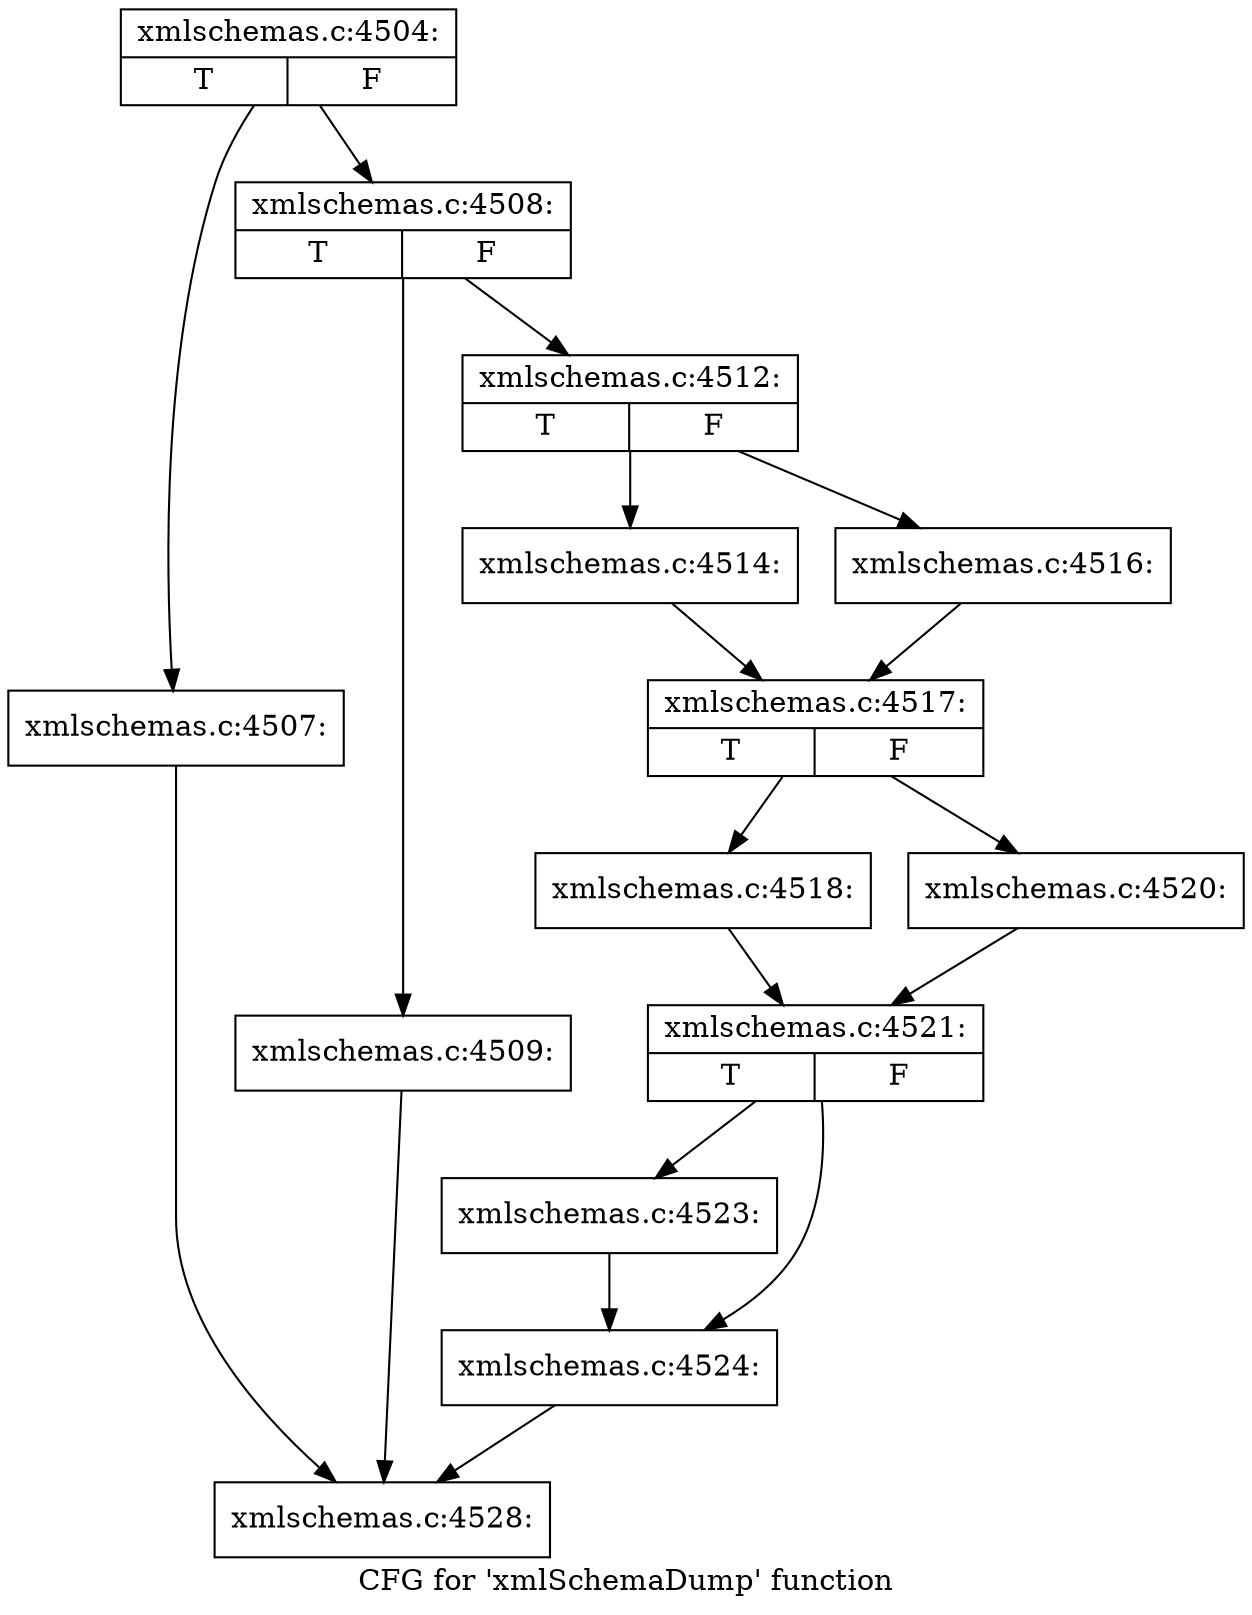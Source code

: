 digraph "CFG for 'xmlSchemaDump' function" {
	label="CFG for 'xmlSchemaDump' function";

	Node0x45ffd70 [shape=record,label="{xmlschemas.c:4504:|{<s0>T|<s1>F}}"];
	Node0x45ffd70 -> Node0x462fb80;
	Node0x45ffd70 -> Node0x462fbd0;
	Node0x462fb80 [shape=record,label="{xmlschemas.c:4507:}"];
	Node0x462fb80 -> Node0x4600360;
	Node0x462fbd0 [shape=record,label="{xmlschemas.c:4508:|{<s0>T|<s1>F}}"];
	Node0x462fbd0 -> Node0x462ffb0;
	Node0x462fbd0 -> Node0x4630000;
	Node0x462ffb0 [shape=record,label="{xmlschemas.c:4509:}"];
	Node0x462ffb0 -> Node0x4600360;
	Node0x4630000 [shape=record,label="{xmlschemas.c:4512:|{<s0>T|<s1>F}}"];
	Node0x4630000 -> Node0x4630bc0;
	Node0x4630000 -> Node0x46313d0;
	Node0x4630bc0 [shape=record,label="{xmlschemas.c:4514:}"];
	Node0x4630bc0 -> Node0x4631380;
	Node0x46313d0 [shape=record,label="{xmlschemas.c:4516:}"];
	Node0x46313d0 -> Node0x4631380;
	Node0x4631380 [shape=record,label="{xmlschemas.c:4517:|{<s0>T|<s1>F}}"];
	Node0x4631380 -> Node0x4631f60;
	Node0x4631380 -> Node0x4632000;
	Node0x4631f60 [shape=record,label="{xmlschemas.c:4518:}"];
	Node0x4631f60 -> Node0x4631fb0;
	Node0x4632000 [shape=record,label="{xmlschemas.c:4520:}"];
	Node0x4632000 -> Node0x4631fb0;
	Node0x4631fb0 [shape=record,label="{xmlschemas.c:4521:|{<s0>T|<s1>F}}"];
	Node0x4631fb0 -> Node0x4633050;
	Node0x4631fb0 -> Node0x46330a0;
	Node0x4633050 [shape=record,label="{xmlschemas.c:4523:}"];
	Node0x4633050 -> Node0x46330a0;
	Node0x46330a0 [shape=record,label="{xmlschemas.c:4524:}"];
	Node0x46330a0 -> Node0x4600360;
	Node0x4600360 [shape=record,label="{xmlschemas.c:4528:}"];
}
